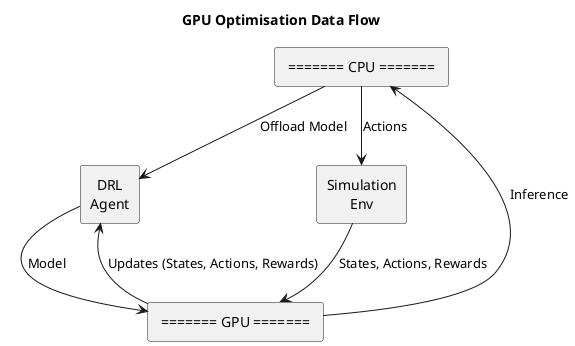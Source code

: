 @startuml GPU

title GPU Optimisation Data Flow

skinparam componentStyle rectangle
skinparam defaultTextAlignment center

rectangle " ======= CPU ======= " as CPU
rectangle "Simulation\nEnv" as SIM
rectangle "DRL\nAgent" as DRL
rectangle " ======= GPU ======= " as GPU

CPU --> SIM : Actions
CPU --> DRL : Offload Model
DRL --> GPU : Model
SIM --> GPU : States, Actions, Rewards
GPU -up-> DRL: Updates (States, Actions, Rewards)
GPU -up-> CPU: Inference

@enduml

